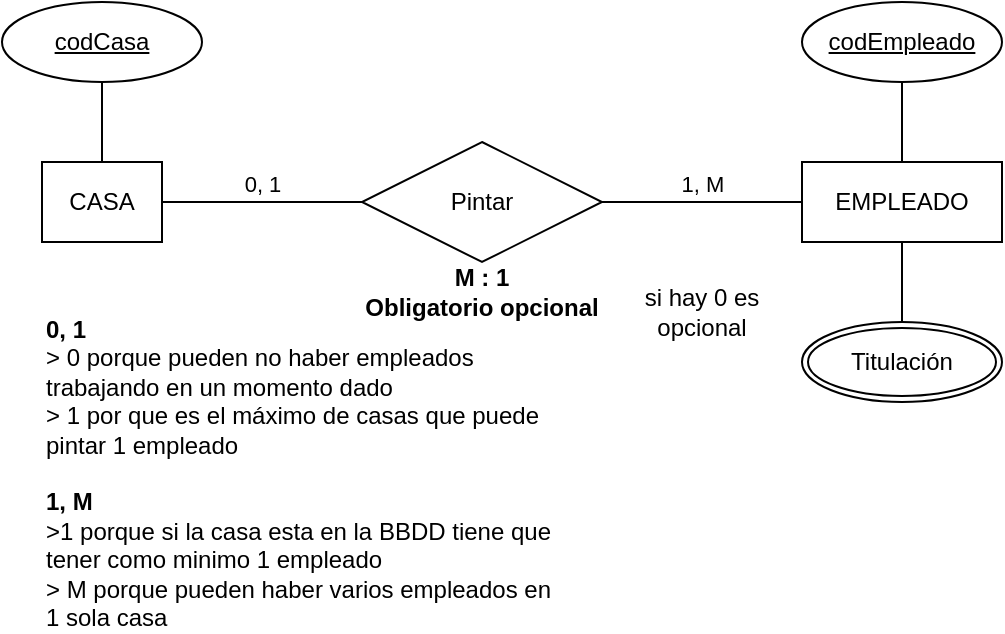 <mxfile version="24.7.17">
  <diagram name="Página-1" id="-pdUwv38ObdXdS6nQDWm">
    <mxGraphModel dx="988" dy="573" grid="1" gridSize="10" guides="1" tooltips="1" connect="1" arrows="1" fold="1" page="1" pageScale="1" pageWidth="827" pageHeight="1169" math="0" shadow="0">
      <root>
        <mxCell id="0" />
        <mxCell id="1" parent="0" />
        <mxCell id="qJGDWgVhXFU_RPSbuycy-1" value="CASA" style="whiteSpace=wrap;html=1;align=center;" parent="1" vertex="1">
          <mxGeometry x="60" y="120" width="60" height="40" as="geometry" />
        </mxCell>
        <mxCell id="qJGDWgVhXFU_RPSbuycy-2" value="EMPLEADO" style="whiteSpace=wrap;html=1;align=center;" parent="1" vertex="1">
          <mxGeometry x="440" y="120" width="100" height="40" as="geometry" />
        </mxCell>
        <mxCell id="qJGDWgVhXFU_RPSbuycy-3" value="Pintar" style="shape=rhombus;perimeter=rhombusPerimeter;whiteSpace=wrap;html=1;align=center;" parent="1" vertex="1">
          <mxGeometry x="220" y="110" width="120" height="60" as="geometry" />
        </mxCell>
        <mxCell id="qJGDWgVhXFU_RPSbuycy-4" value="0, 1" style="endArrow=none;html=1;rounded=0;exitX=1;exitY=0.5;exitDx=0;exitDy=0;entryX=0;entryY=0.5;entryDx=0;entryDy=0;edgeStyle=orthogonalEdgeStyle;verticalAlign=bottom;" parent="1" source="qJGDWgVhXFU_RPSbuycy-1" target="qJGDWgVhXFU_RPSbuycy-3" edge="1">
          <mxGeometry relative="1" as="geometry">
            <mxPoint x="260" y="300" as="sourcePoint" />
            <mxPoint x="420" y="460" as="targetPoint" />
          </mxGeometry>
        </mxCell>
        <mxCell id="qJGDWgVhXFU_RPSbuycy-6" value="1, M" style="endArrow=none;html=1;rounded=0;exitX=1;exitY=0.5;exitDx=0;exitDy=0;entryX=0;entryY=0.5;entryDx=0;entryDy=0;edgeStyle=orthogonalEdgeStyle;verticalAlign=bottom;" parent="1" source="qJGDWgVhXFU_RPSbuycy-3" target="qJGDWgVhXFU_RPSbuycy-2" edge="1">
          <mxGeometry relative="1" as="geometry">
            <mxPoint x="160" y="250" as="sourcePoint" />
            <mxPoint x="414" y="500" as="targetPoint" />
          </mxGeometry>
        </mxCell>
        <mxCell id="qJGDWgVhXFU_RPSbuycy-7" value="&lt;b&gt;0, 1&amp;nbsp;&lt;/b&gt;&lt;div&gt;&amp;gt; 0 porque pueden no haber empleados trabajando en un momento dado&lt;/div&gt;&lt;div&gt;&amp;gt; 1 por que es el máximo de casas que puede pintar 1 empleado&lt;/div&gt;&lt;div&gt;&lt;br&gt;&lt;/div&gt;&lt;div&gt;&lt;b&gt;1, M&lt;/b&gt;&lt;/div&gt;&lt;div&gt;&amp;gt;1 porque si la casa esta en la BBDD tiene que tener como minimo 1 empleado&lt;/div&gt;&lt;div&gt;&amp;gt; M porque pueden haber varios empleados en 1 sola casa&lt;/div&gt;" style="text;html=1;align=left;verticalAlign=top;whiteSpace=wrap;rounded=0;" parent="1" vertex="1">
          <mxGeometry x="60" y="190" width="260" height="130" as="geometry" />
        </mxCell>
        <mxCell id="qJGDWgVhXFU_RPSbuycy-9" value="&lt;b&gt;M : 1&lt;/b&gt;&lt;div&gt;&lt;b&gt;Obligatorio opcional&lt;/b&gt;&lt;/div&gt;" style="text;html=1;align=center;verticalAlign=middle;whiteSpace=wrap;rounded=0;" parent="1" vertex="1">
          <mxGeometry x="215" y="170" width="130" height="30" as="geometry" />
        </mxCell>
        <mxCell id="qJGDWgVhXFU_RPSbuycy-10" value="si hay 0 es opcional" style="text;html=1;align=center;verticalAlign=middle;whiteSpace=wrap;rounded=0;" parent="1" vertex="1">
          <mxGeometry x="360" y="180" width="60" height="30" as="geometry" />
        </mxCell>
        <mxCell id="qJGDWgVhXFU_RPSbuycy-13" value="Titulación" style="ellipse;shape=doubleEllipse;margin=3;whiteSpace=wrap;html=1;align=center;" parent="1" vertex="1">
          <mxGeometry x="440" y="200" width="100" height="40" as="geometry" />
        </mxCell>
        <mxCell id="qJGDWgVhXFU_RPSbuycy-16" value="" style="endArrow=none;html=1;rounded=0;exitX=0.5;exitY=1;exitDx=0;exitDy=0;entryX=0.5;entryY=0;entryDx=0;entryDy=0;edgeStyle=orthogonalEdgeStyle;verticalAlign=bottom;" parent="1" source="qJGDWgVhXFU_RPSbuycy-2" target="qJGDWgVhXFU_RPSbuycy-13" edge="1">
          <mxGeometry relative="1" as="geometry">
            <mxPoint x="290" y="210" as="sourcePoint" />
            <mxPoint x="544" y="460" as="targetPoint" />
          </mxGeometry>
        </mxCell>
        <mxCell id="Ijd-ZF5OLeuJfioop6Al-1" value="&lt;u&gt;codCasa&lt;/u&gt;" style="ellipse;whiteSpace=wrap;html=1;align=center;" vertex="1" parent="1">
          <mxGeometry x="40" y="40" width="100" height="40" as="geometry" />
        </mxCell>
        <mxCell id="Ijd-ZF5OLeuJfioop6Al-2" value="&lt;u&gt;codEmpleado&lt;/u&gt;" style="ellipse;whiteSpace=wrap;html=1;align=center;" vertex="1" parent="1">
          <mxGeometry x="440" y="40" width="100" height="40" as="geometry" />
        </mxCell>
        <mxCell id="Ijd-ZF5OLeuJfioop6Al-3" value="" style="endArrow=none;html=1;rounded=0;exitX=0.5;exitY=0;exitDx=0;exitDy=0;entryX=0.5;entryY=1;entryDx=0;entryDy=0;" edge="1" parent="1" source="qJGDWgVhXFU_RPSbuycy-2" target="Ijd-ZF5OLeuJfioop6Al-2">
          <mxGeometry width="50" height="50" relative="1" as="geometry">
            <mxPoint x="360" y="140" as="sourcePoint" />
            <mxPoint x="410" y="90" as="targetPoint" />
          </mxGeometry>
        </mxCell>
        <mxCell id="Ijd-ZF5OLeuJfioop6Al-4" value="" style="endArrow=none;html=1;rounded=0;exitX=0.5;exitY=0;exitDx=0;exitDy=0;entryX=0.5;entryY=1;entryDx=0;entryDy=0;" edge="1" parent="1" source="qJGDWgVhXFU_RPSbuycy-1" target="Ijd-ZF5OLeuJfioop6Al-1">
          <mxGeometry width="50" height="50" relative="1" as="geometry">
            <mxPoint x="189.76" y="100" as="sourcePoint" />
            <mxPoint x="189.76" y="60" as="targetPoint" />
          </mxGeometry>
        </mxCell>
      </root>
    </mxGraphModel>
  </diagram>
</mxfile>
